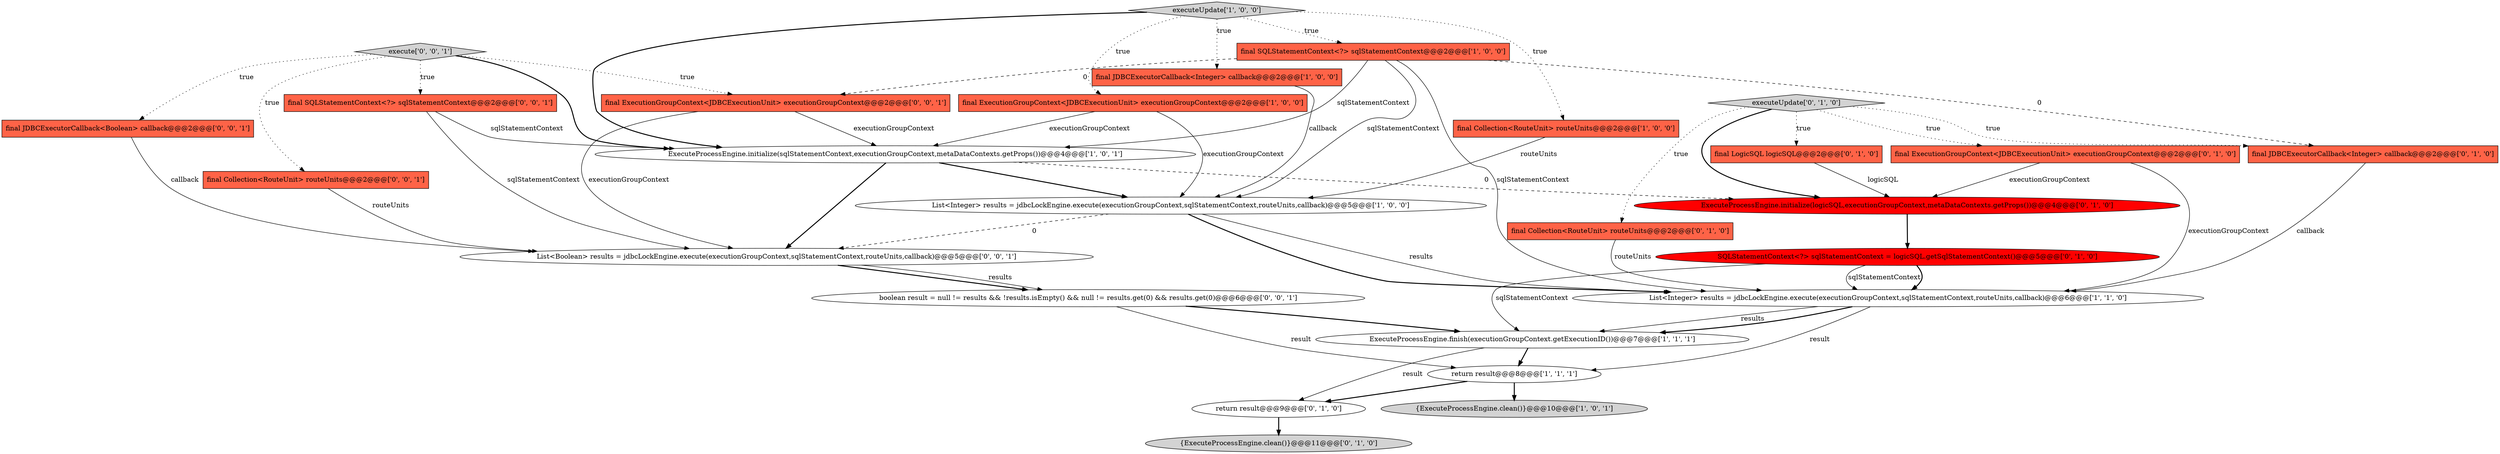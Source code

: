 digraph {
14 [style = filled, label = "executeUpdate['0', '1', '0']", fillcolor = lightgray, shape = diamond image = "AAA0AAABBB2BBB"];
9 [style = filled, label = "final SQLStatementContext<?> sqlStatementContext@@@2@@@['1', '0', '0']", fillcolor = tomato, shape = box image = "AAA1AAABBB1BBB"];
16 [style = filled, label = "final Collection<RouteUnit> routeUnits@@@2@@@['0', '1', '0']", fillcolor = tomato, shape = box image = "AAA0AAABBB2BBB"];
4 [style = filled, label = "List<Integer> results = jdbcLockEngine.execute(executionGroupContext,sqlStatementContext,routeUnits,callback)@@@6@@@['1', '1', '0']", fillcolor = white, shape = ellipse image = "AAA0AAABBB1BBB"];
10 [style = filled, label = "executeUpdate['1', '0', '0']", fillcolor = lightgray, shape = diamond image = "AAA0AAABBB1BBB"];
7 [style = filled, label = "List<Integer> results = jdbcLockEngine.execute(executionGroupContext,sqlStatementContext,routeUnits,callback)@@@5@@@['1', '0', '0']", fillcolor = white, shape = ellipse image = "AAA0AAABBB1BBB"];
1 [style = filled, label = "final JDBCExecutorCallback<Integer> callback@@@2@@@['1', '0', '0']", fillcolor = tomato, shape = box image = "AAA0AAABBB1BBB"];
19 [style = filled, label = "ExecuteProcessEngine.initialize(logicSQL,executionGroupContext,metaDataContexts.getProps())@@@4@@@['0', '1', '0']", fillcolor = red, shape = ellipse image = "AAA1AAABBB2BBB"];
22 [style = filled, label = "boolean result = null != results && !results.isEmpty() && null != results.get(0) && results.get(0)@@@6@@@['0', '0', '1']", fillcolor = white, shape = ellipse image = "AAA0AAABBB3BBB"];
3 [style = filled, label = "final ExecutionGroupContext<JDBCExecutionUnit> executionGroupContext@@@2@@@['1', '0', '0']", fillcolor = tomato, shape = box image = "AAA0AAABBB1BBB"];
5 [style = filled, label = "return result@@@8@@@['1', '1', '1']", fillcolor = white, shape = ellipse image = "AAA0AAABBB1BBB"];
11 [style = filled, label = "final ExecutionGroupContext<JDBCExecutionUnit> executionGroupContext@@@2@@@['0', '1', '0']", fillcolor = tomato, shape = box image = "AAA0AAABBB2BBB"];
0 [style = filled, label = "ExecuteProcessEngine.finish(executionGroupContext.getExecutionID())@@@7@@@['1', '1', '1']", fillcolor = white, shape = ellipse image = "AAA0AAABBB1BBB"];
24 [style = filled, label = "List<Boolean> results = jdbcLockEngine.execute(executionGroupContext,sqlStatementContext,routeUnits,callback)@@@5@@@['0', '0', '1']", fillcolor = white, shape = ellipse image = "AAA0AAABBB3BBB"];
2 [style = filled, label = "{ExecuteProcessEngine.clean()}@@@10@@@['1', '0', '1']", fillcolor = lightgray, shape = ellipse image = "AAA0AAABBB1BBB"];
26 [style = filled, label = "final ExecutionGroupContext<JDBCExecutionUnit> executionGroupContext@@@2@@@['0', '0', '1']", fillcolor = tomato, shape = box image = "AAA0AAABBB3BBB"];
17 [style = filled, label = "final JDBCExecutorCallback<Integer> callback@@@2@@@['0', '1', '0']", fillcolor = tomato, shape = box image = "AAA1AAABBB2BBB"];
15 [style = filled, label = "SQLStatementContext<?> sqlStatementContext = logicSQL.getSqlStatementContext()@@@5@@@['0', '1', '0']", fillcolor = red, shape = ellipse image = "AAA1AAABBB2BBB"];
18 [style = filled, label = "{ExecuteProcessEngine.clean()}@@@11@@@['0', '1', '0']", fillcolor = lightgray, shape = ellipse image = "AAA0AAABBB2BBB"];
25 [style = filled, label = "final Collection<RouteUnit> routeUnits@@@2@@@['0', '0', '1']", fillcolor = tomato, shape = box image = "AAA0AAABBB3BBB"];
6 [style = filled, label = "final Collection<RouteUnit> routeUnits@@@2@@@['1', '0', '0']", fillcolor = tomato, shape = box image = "AAA0AAABBB1BBB"];
20 [style = filled, label = "final SQLStatementContext<?> sqlStatementContext@@@2@@@['0', '0', '1']", fillcolor = tomato, shape = box image = "AAA0AAABBB3BBB"];
13 [style = filled, label = "return result@@@9@@@['0', '1', '0']", fillcolor = white, shape = ellipse image = "AAA0AAABBB2BBB"];
21 [style = filled, label = "final JDBCExecutorCallback<Boolean> callback@@@2@@@['0', '0', '1']", fillcolor = tomato, shape = box image = "AAA0AAABBB3BBB"];
23 [style = filled, label = "execute['0', '0', '1']", fillcolor = lightgray, shape = diamond image = "AAA0AAABBB3BBB"];
8 [style = filled, label = "ExecuteProcessEngine.initialize(sqlStatementContext,executionGroupContext,metaDataContexts.getProps())@@@4@@@['1', '0', '1']", fillcolor = white, shape = ellipse image = "AAA0AAABBB1BBB"];
12 [style = filled, label = "final LogicSQL logicSQL@@@2@@@['0', '1', '0']", fillcolor = tomato, shape = box image = "AAA0AAABBB2BBB"];
15->4 [style = solid, label="sqlStatementContext"];
8->19 [style = dashed, label="0"];
10->6 [style = dotted, label="true"];
14->12 [style = dotted, label="true"];
12->19 [style = solid, label="logicSQL"];
15->0 [style = solid, label="sqlStatementContext"];
0->13 [style = solid, label="result"];
26->8 [style = solid, label="executionGroupContext"];
25->24 [style = solid, label="routeUnits"];
23->21 [style = dotted, label="true"];
10->3 [style = dotted, label="true"];
14->19 [style = bold, label=""];
9->8 [style = solid, label="sqlStatementContext"];
7->4 [style = bold, label=""];
23->8 [style = bold, label=""];
10->9 [style = dotted, label="true"];
24->22 [style = bold, label=""];
11->19 [style = solid, label="executionGroupContext"];
3->8 [style = solid, label="executionGroupContext"];
26->24 [style = solid, label="executionGroupContext"];
4->0 [style = solid, label="results"];
7->4 [style = solid, label="results"];
21->24 [style = solid, label="callback"];
8->7 [style = bold, label=""];
4->0 [style = bold, label=""];
11->4 [style = solid, label="executionGroupContext"];
14->16 [style = dotted, label="true"];
14->17 [style = dotted, label="true"];
17->4 [style = solid, label="callback"];
5->2 [style = bold, label=""];
23->20 [style = dotted, label="true"];
6->7 [style = solid, label="routeUnits"];
23->26 [style = dotted, label="true"];
22->0 [style = bold, label=""];
4->5 [style = solid, label="result"];
10->8 [style = bold, label=""];
20->8 [style = solid, label="sqlStatementContext"];
7->24 [style = dashed, label="0"];
1->7 [style = solid, label="callback"];
3->7 [style = solid, label="executionGroupContext"];
5->13 [style = bold, label=""];
9->17 [style = dashed, label="0"];
22->5 [style = solid, label="result"];
9->26 [style = dashed, label="0"];
15->4 [style = bold, label=""];
16->4 [style = solid, label="routeUnits"];
14->11 [style = dotted, label="true"];
9->7 [style = solid, label="sqlStatementContext"];
10->1 [style = dotted, label="true"];
19->15 [style = bold, label=""];
20->24 [style = solid, label="sqlStatementContext"];
23->25 [style = dotted, label="true"];
9->4 [style = solid, label="sqlStatementContext"];
13->18 [style = bold, label=""];
0->5 [style = bold, label=""];
24->22 [style = solid, label="results"];
8->24 [style = bold, label=""];
}
